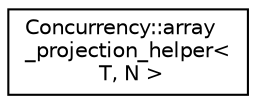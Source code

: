 digraph "Graphical Class Hierarchy"
{
  edge [fontname="Helvetica",fontsize="10",labelfontname="Helvetica",labelfontsize="10"];
  node [fontname="Helvetica",fontsize="10",shape=record];
  rankdir="LR";
  Node1 [label="Concurrency::array\l_projection_helper\<\l T, N \>",height=0.2,width=0.4,color="black", fillcolor="white", style="filled",URL="$structConcurrency_1_1array__projection__helper.html"];
}
